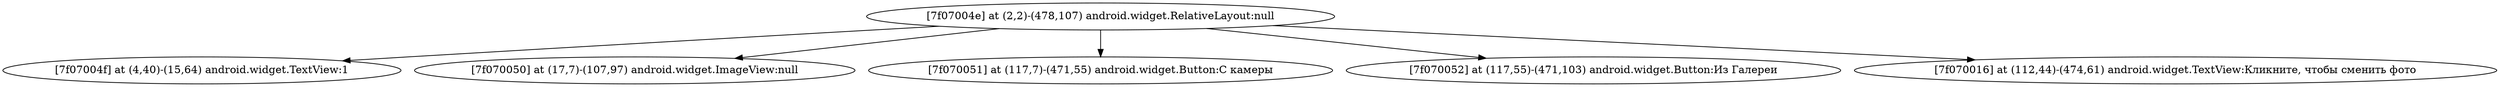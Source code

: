 strict digraph G {
  1 [ label="[7f07004e] at (2,2)-(478,107) android.widget.RelativeLayout:null" ];
  2 [ label="[7f07004f] at (4,40)-(15,64) android.widget.TextView:1" ];
  3 [ label="[7f070050] at (17,7)-(107,97) android.widget.ImageView:null" ];
  4 [ label="[7f070051] at (117,7)-(471,55) android.widget.Button:С камеры" ];
  5 [ label="[7f070052] at (117,55)-(471,103) android.widget.Button:Из Галереи" ];
  6 [ label="[7f070016] at (112,44)-(474,61) android.widget.TextView:Кликните, чтобы сменить фото" ];
  1 -> 2;
  1 -> 3;
  1 -> 4;
  1 -> 5;
  1 -> 6;
}
